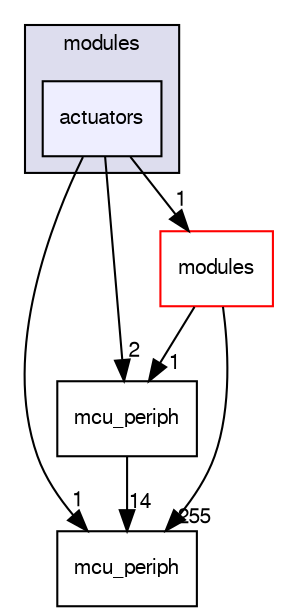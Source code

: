 digraph "sw/airborne/arch/chibios/modules/actuators" {
  compound=true
  node [ fontsize="10", fontname="FreeSans"];
  edge [ labelfontsize="10", labelfontname="FreeSans"];
  subgraph clusterdir_b90ea24ba107b1eee04b94e35b69f47b {
    graph [ bgcolor="#ddddee", pencolor="black", label="modules" fontname="FreeSans", fontsize="10", URL="dir_b90ea24ba107b1eee04b94e35b69f47b.html"]
  dir_417c512ab95a5e7f032e969652234298 [shape=box, label="actuators", style="filled", fillcolor="#eeeeff", pencolor="black", URL="dir_417c512ab95a5e7f032e969652234298.html"];
  }
  dir_b82140776176b28f52d7ab660bc0e8ab [shape=box label="mcu_periph" URL="dir_b82140776176b28f52d7ab660bc0e8ab.html"];
  dir_1ca43f6a116d741d80fb1d0555a2b198 [shape=box label="mcu_periph" URL="dir_1ca43f6a116d741d80fb1d0555a2b198.html"];
  dir_c2abcdd6ccb39c3582929c0e3f5651c2 [shape=box label="modules" fillcolor="white" style="filled" color="red" URL="dir_c2abcdd6ccb39c3582929c0e3f5651c2.html"];
  dir_b82140776176b28f52d7ab660bc0e8ab->dir_1ca43f6a116d741d80fb1d0555a2b198 [headlabel="14", labeldistance=1.5 headhref="dir_000008_000120.html"];
  dir_417c512ab95a5e7f032e969652234298->dir_b82140776176b28f52d7ab660bc0e8ab [headlabel="2", labeldistance=1.5 headhref="dir_000014_000008.html"];
  dir_417c512ab95a5e7f032e969652234298->dir_1ca43f6a116d741d80fb1d0555a2b198 [headlabel="1", labeldistance=1.5 headhref="dir_000014_000120.html"];
  dir_417c512ab95a5e7f032e969652234298->dir_c2abcdd6ccb39c3582929c0e3f5651c2 [headlabel="1", labeldistance=1.5 headhref="dir_000014_000046.html"];
  dir_c2abcdd6ccb39c3582929c0e3f5651c2->dir_b82140776176b28f52d7ab660bc0e8ab [headlabel="1", labeldistance=1.5 headhref="dir_000046_000008.html"];
  dir_c2abcdd6ccb39c3582929c0e3f5651c2->dir_1ca43f6a116d741d80fb1d0555a2b198 [headlabel="255", labeldistance=1.5 headhref="dir_000046_000120.html"];
}
